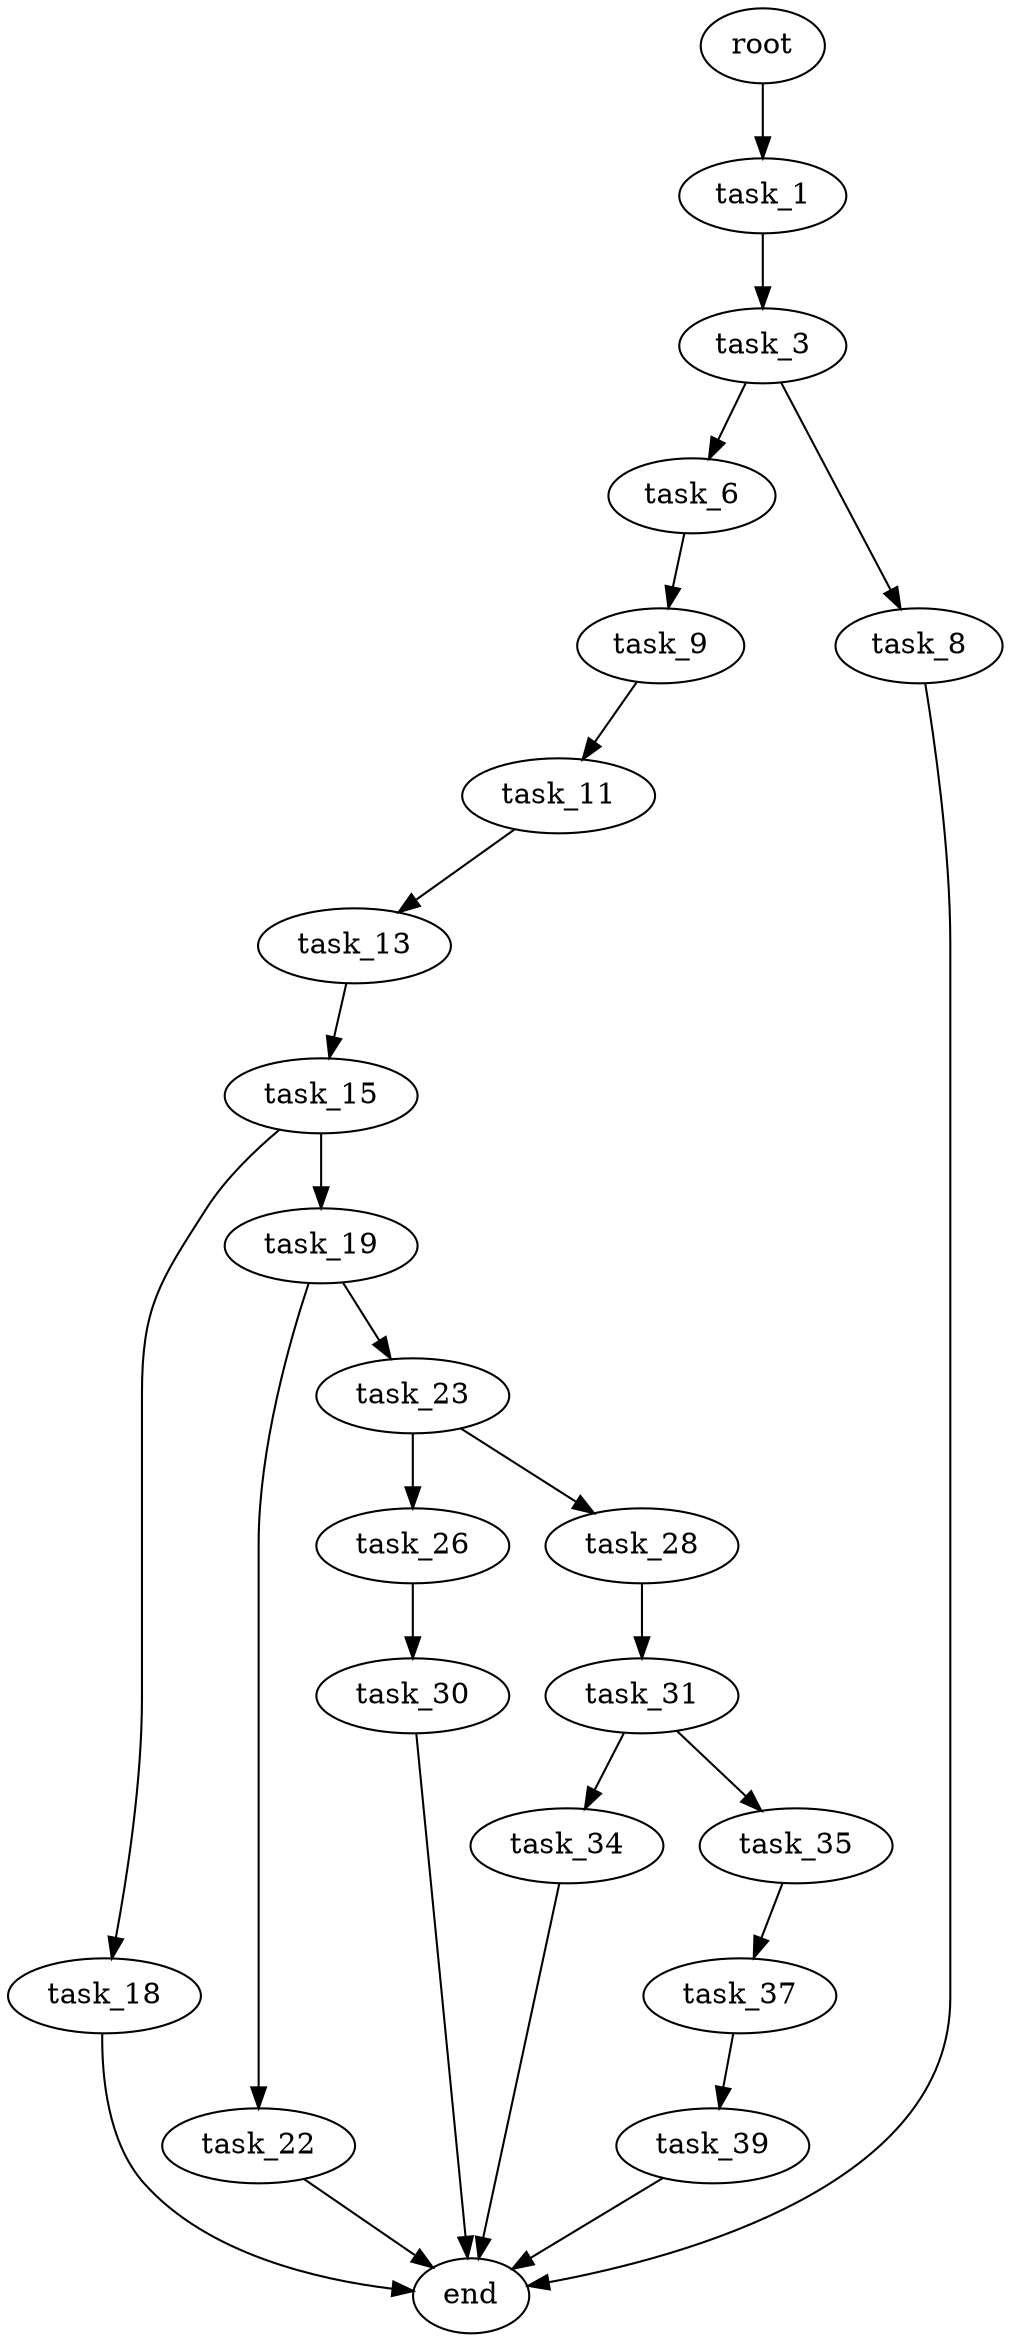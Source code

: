 digraph G {
  root [size="0.000000"];
  task_1 [size="1026074631814.000000"];
  task_3 [size="782757789696.000000"];
  task_6 [size="18664612264.000000"];
  task_8 [size="549755813888.000000"];
  task_9 [size="4439125765.000000"];
  end [size="0.000000"];
  task_11 [size="3377182832.000000"];
  task_13 [size="45993885028.000000"];
  task_15 [size="231928233984.000000"];
  task_18 [size="8589934592.000000"];
  task_19 [size="78308238396.000000"];
  task_22 [size="74127419224.000000"];
  task_23 [size="666895809547.000000"];
  task_26 [size="190301214844.000000"];
  task_28 [size="231928233984.000000"];
  task_30 [size="10010650264.000000"];
  task_31 [size="10245098681.000000"];
  task_34 [size="549755813888.000000"];
  task_35 [size="588669152167.000000"];
  task_37 [size="26083028065.000000"];
  task_39 [size="36455156744.000000"];

  root -> task_1 [size="1.000000"];
  task_1 -> task_3 [size="679477248.000000"];
  task_3 -> task_6 [size="679477248.000000"];
  task_3 -> task_8 [size="679477248.000000"];
  task_6 -> task_9 [size="536870912.000000"];
  task_8 -> end [size="1.000000"];
  task_9 -> task_11 [size="75497472.000000"];
  task_11 -> task_13 [size="75497472.000000"];
  task_13 -> task_15 [size="838860800.000000"];
  task_15 -> task_18 [size="301989888.000000"];
  task_15 -> task_19 [size="301989888.000000"];
  task_18 -> end [size="1.000000"];
  task_19 -> task_22 [size="134217728.000000"];
  task_19 -> task_23 [size="134217728.000000"];
  task_22 -> end [size="1.000000"];
  task_23 -> task_26 [size="411041792.000000"];
  task_23 -> task_28 [size="411041792.000000"];
  task_26 -> task_30 [size="536870912.000000"];
  task_28 -> task_31 [size="301989888.000000"];
  task_30 -> end [size="1.000000"];
  task_31 -> task_34 [size="838860800.000000"];
  task_31 -> task_35 [size="838860800.000000"];
  task_34 -> end [size="1.000000"];
  task_35 -> task_37 [size="838860800.000000"];
  task_37 -> task_39 [size="679477248.000000"];
  task_39 -> end [size="1.000000"];
}

